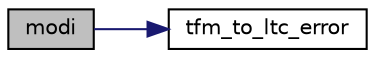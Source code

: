 digraph "modi"
{
 // LATEX_PDF_SIZE
  edge [fontname="Helvetica",fontsize="10",labelfontname="Helvetica",labelfontsize="10"];
  node [fontname="Helvetica",fontsize="10",shape=record];
  rankdir="LR";
  Node53 [label="modi",height=0.2,width=0.4,color="black", fillcolor="grey75", style="filled", fontcolor="black",tooltip=" "];
  Node53 -> Node54 [color="midnightblue",fontsize="10",style="solid",fontname="Helvetica"];
  Node54 [label="tfm_to_ltc_error",height=0.2,width=0.4,color="black", fillcolor="white", style="filled",URL="$tfm__desc_8c.html#a068957efedd7f33ca5485ea3fb238a5e",tooltip="Convert a tfm error to a LTC error (Possibly the most powerful function ever! Oh wait...."];
}
